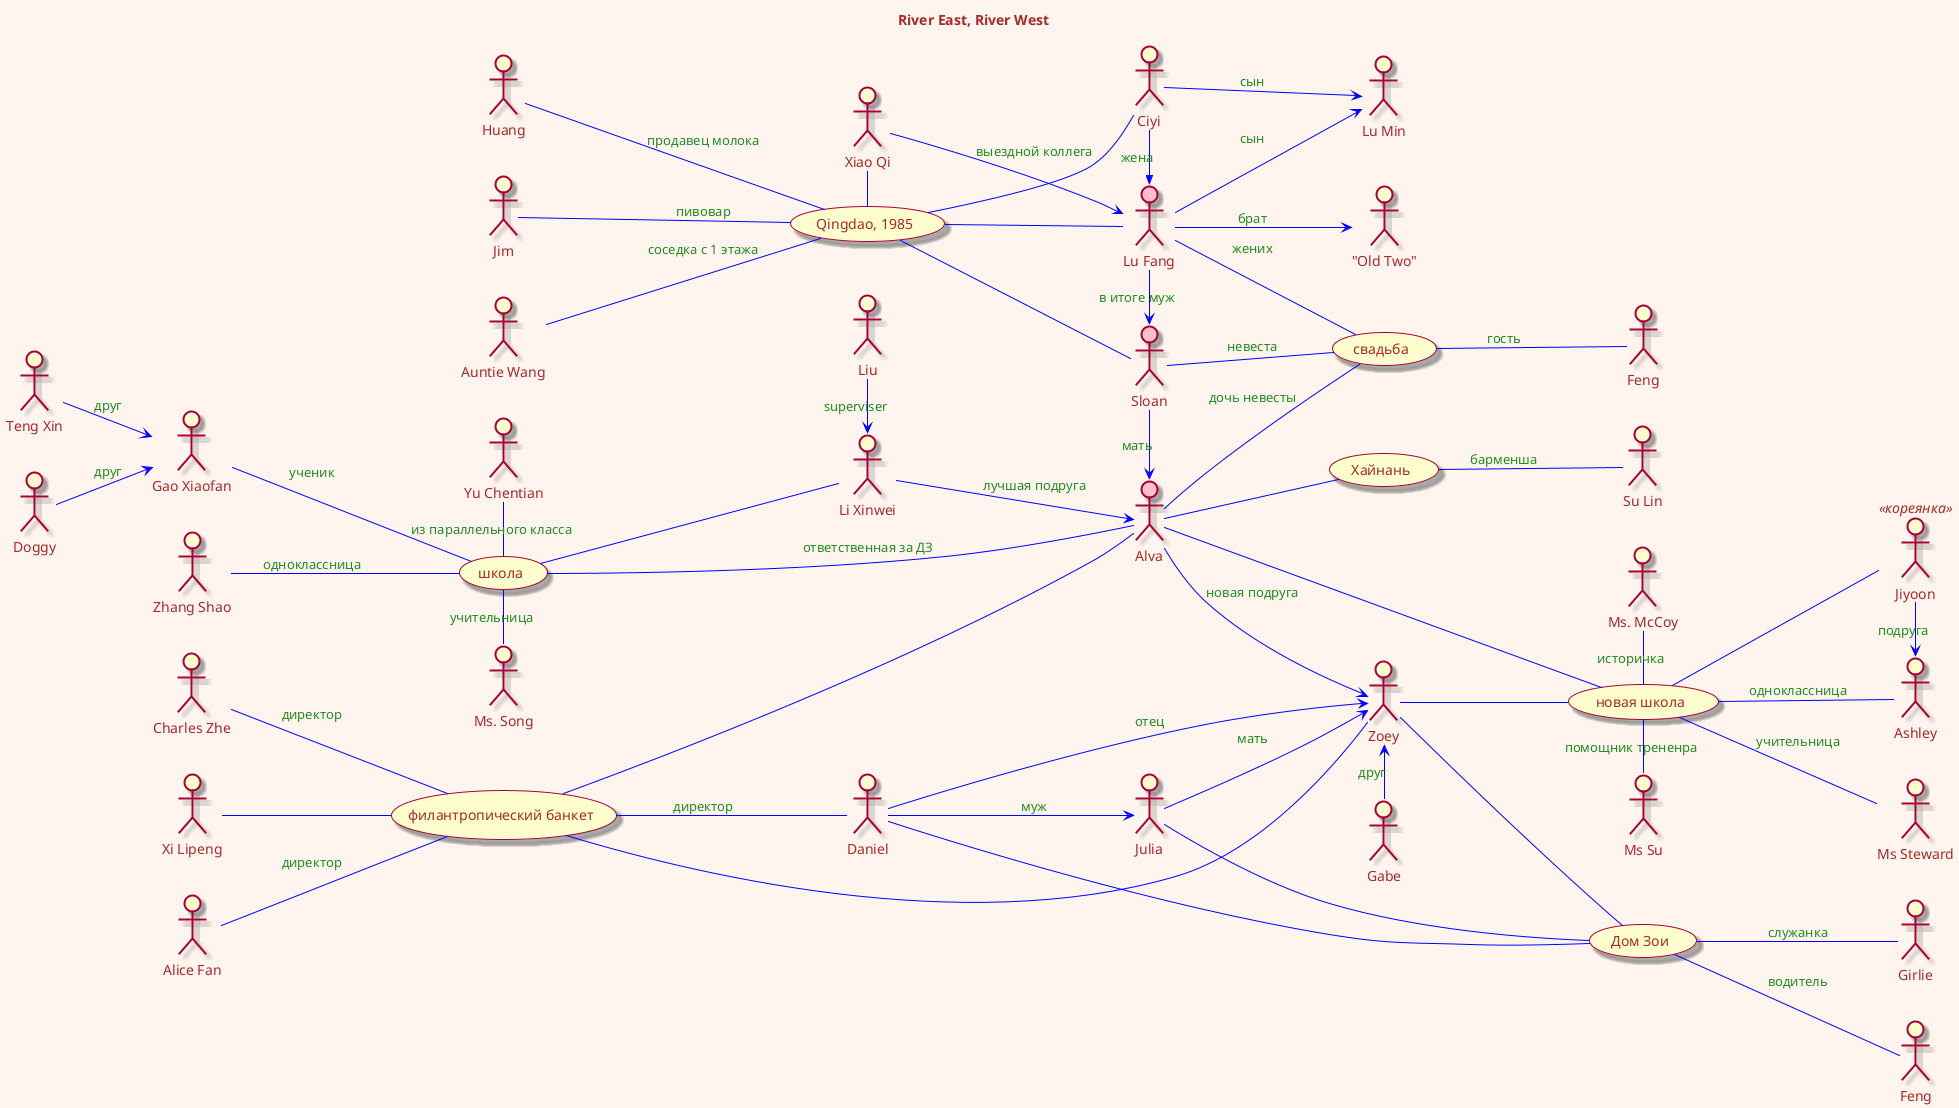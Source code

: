@startuml

left to right direction
skin rose
skinparam backgroundcolor seashell
skinparam defaultfontcolor #brown
skinparam arrowcolor #blue
skinparam arrowfontcolor #forestgreen

title River East, River West

:Sloan: #pink

:Alva: #pink

:Lu Fang: as Fang #pink

:Li Xinwei: as Li

Sloan -> Alva : мать


Fang -> Sloan : в итоге муж



Fang -- (свадьба) : жених
Sloan -- (свадьба) : невеста
Alva -- (свадьба) : дочь невесты


(свадьба) -- :Feng: : гость


Li --> Alva : лучшая подруга

(школа) -- Alva : ответственная за ДЗ
(школа) -- Li

:Zhang Shao: as Zhang

:Gao Xiaofan: as Gao

:Ms. Song: as Song

:Liu: as Liu

Zhang -- (школа) : одноклассница

Liu -> Li : superviser

(школа) - Song  : учительница

Gao -- (школа) : ученик

:Teng Xin: as Teng
:Doggy: as Doggy

Teng --> Gao : друг
Doggy --> Gao : друг


:Ciyi: as Ciyi


(Qingdao, 1985) as Qingdao

Ciyi ->> Fang : жена

Qingdao -- Ciyi
Qingdao -- Fang
Qingdao -- Sloan

:Huang: as Huang
:Xiao Qi: as Qi
:Jim: as Jim
:Auntie Wang: as Wang
:Yu Chentian: as Yu


Huang -- Qingdao : продавец молока
Qi - Qingdao
Qi -> Fang : выездной коллега
Wang -- Qingdao : соседка с 1 этажа

Yu - (школа) : из параллельного класса

Jim -- Qingdao : пивовар

Fang --> :Lu Min: : сын
Ciyi --> :Lu Min: : сын

' новая школа Альвы

(новая школа) as new_school

Alva -- new_school

:Ms Steward: as Steward

new_school -- Steward : учительница

:Zoey: as Zoey

Alva --> Zoey : новая подруга

Zoey -- new_school

(Дом Зои) as zoey_home

Zoey -- zoey_home

new_school -- :Ashley:  :одноклассница

:Jiyoon: as korean <<кореянка>>

new_school -- korean

:Feng: as Feng_driver
:Julia: as Julia
:Girlie: as girlie

Julia --> Zoey : мать

Julia -- zoey_home

zoey_home -- Feng_driver : водитель
zoey_home -- girlie : служанка

korean -> Ashley : подруга

:Daniel: as Daniel

Daniel -- zoey_home
Daniel --> Zoey : отец
Daniel --> Julia : муж

:Gabe: as Gabe

Zoey <- Gabe : друг

:Ms Su: as Su

new_school - Su : помощник трененра

(филантропический банкет) as banquet

banquet -- Daniel : директор
banquet - Alva
banquet -- Zoey

:Charles Zhe: -- banquet : директор
:Xi Lipeng: as Lily
Lily -- banquet
:Alice Fan: -- banquet : директор

:Ms. McCoy: - new_school : историчка

Fang --> :"Old Two": : брат

Alva -- (Хайнань)

(Хайнань) -- :Su Lin: : барменша

@enduml